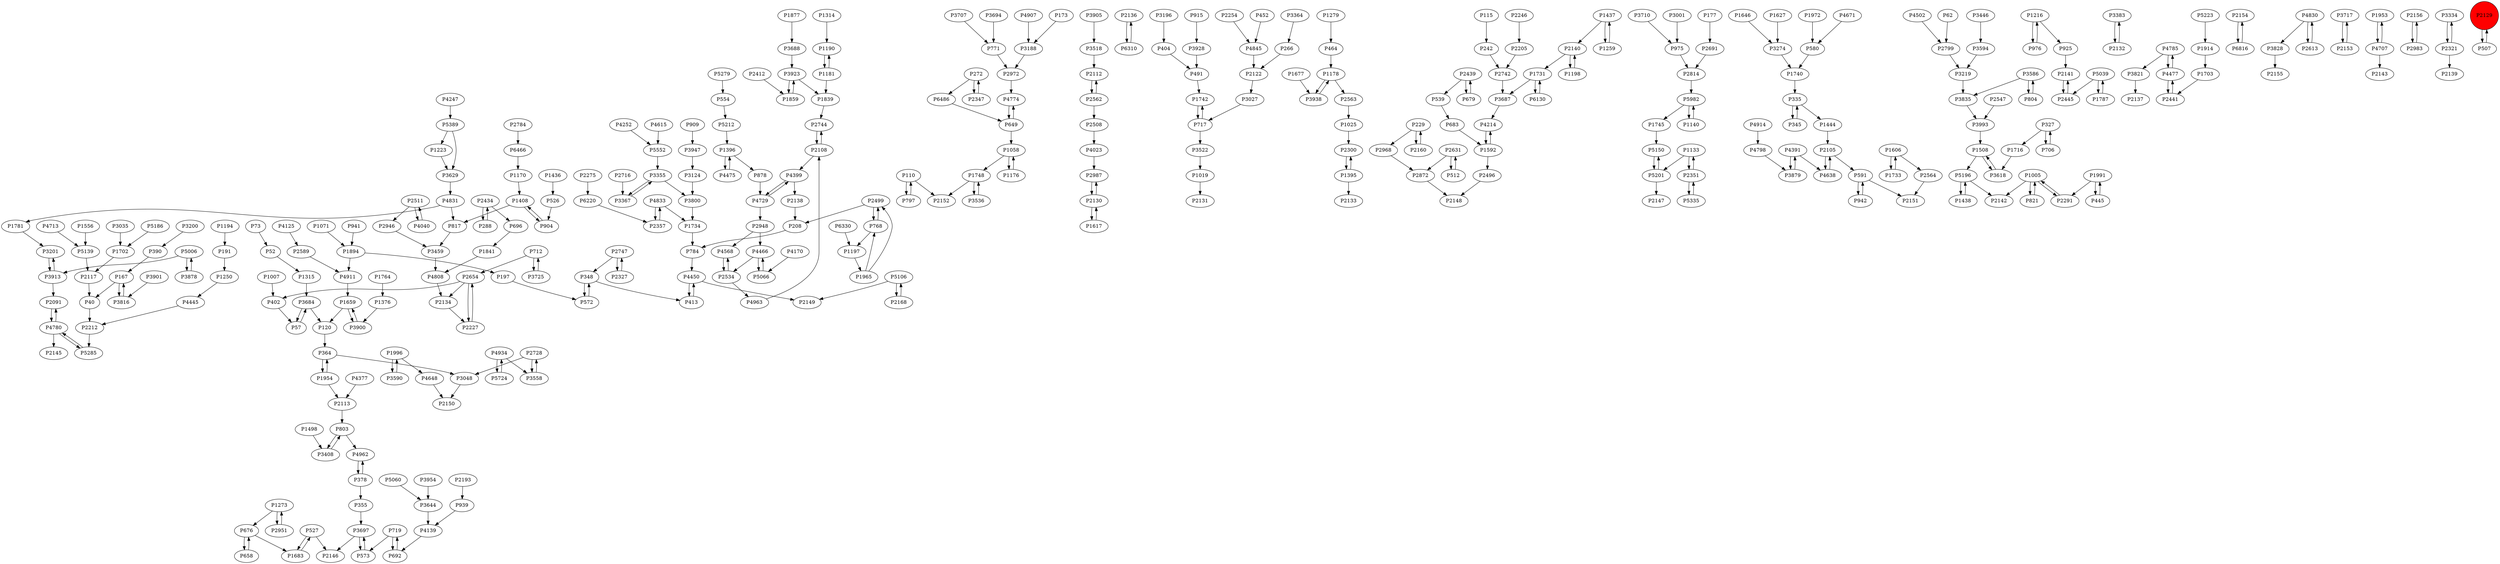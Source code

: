 digraph {
	P1190 -> P1181
	P2948 -> P4568
	P1781 -> P3201
	P1498 -> P3408
	P3878 -> P5006
	P4445 -> P2212
	P4615 -> P5552
	P2728 -> P3558
	P3188 -> P2972
	P3905 -> P3518
	P1315 -> P3684
	P527 -> P2146
	P5006 -> P3913
	P4962 -> P378
	P2136 -> P6310
	P3196 -> P404
	P2300 -> P1395
	P2108 -> P2744
	P355 -> P3697
	P1731 -> P3687
	P2212 -> P5285
	P3522 -> P1019
	P3707 -> P771
	P5150 -> P5201
	P580 -> P1740
	P2327 -> P2747
	P2946 -> P3459
	P404 -> P491
	P1646 -> P3274
	P1007 -> P402
	P4502 -> P2799
	P768 -> P1197
	P4399 -> P4729
	P2654 -> P2134
	P2141 -> P2445
	P1436 -> P526
	P2747 -> P2327
	P2654 -> P2227
	P1019 -> P2131
	P5982 -> P1745
	P4391 -> P4638
	P2534 -> P4963
	P1954 -> P364
	P2130 -> P2987
	P2134 -> P2227
	P4729 -> P4399
	P52 -> P1315
	P4377 -> P2113
	P2130 -> P1617
	P364 -> P1954
	P2108 -> P4399
	P6330 -> P1197
	P3913 -> P3201
	P1894 -> P197
	P335 -> P1444
	P5039 -> P1787
	P1216 -> P976
	P1731 -> P6130
	P5006 -> P3878
	P2227 -> P2654
	P2439 -> P539
	P3383 -> P2132
	P4785 -> P3821
	P975 -> P2814
	P4833 -> P1734
	P4780 -> P5285
	P821 -> P1005
	P1877 -> P3688
	P1914 -> P1703
	P712 -> P2654
	P229 -> P2968
	P1965 -> P768
	P4125 -> P2589
	P1437 -> P2140
	P696 -> P1841
	P5060 -> P3644
	P1841 -> P4808
	P676 -> P658
	P719 -> P573
	P2499 -> P768
	P4845 -> P2122
	P768 -> P2499
	P327 -> P1716
	P1606 -> P2564
	P3629 -> P4831
	P1005 -> P2142
	P378 -> P4962
	P2511 -> P4040
	P4214 -> P1592
	P62 -> P2799
	P3923 -> P1859
	P1734 -> P784
	P3027 -> P717
	P3947 -> P3124
	P915 -> P3928
	P4798 -> P3879
	P2968 -> P2872
	P208 -> P784
	P4648 -> P2150
	P390 -> P167
	P3594 -> P3219
	P5039 -> P2445
	P1058 -> P1748
	P784 -> P4450
	P242 -> P2742
	P1764 -> P1376
	P1005 -> P2291
	P2154 -> P6816
	P1005 -> P821
	P4830 -> P3828
	P4833 -> P2357
	P272 -> P6486
	P1396 -> P4475
	P2631 -> P512
	P2445 -> P2141
	P3684 -> P120
	P3717 -> P2153
	P4139 -> P692
	P904 -> P1408
	P3688 -> P3923
	P413 -> P4450
	P2153 -> P3717
	P1659 -> P3900
	P1748 -> P2152
	P3938 -> P1178
	P4638 -> P2105
	P4466 -> P5066
	P1223 -> P3629
	P573 -> P3697
	P1740 -> P335
	P803 -> P4962
	P327 -> P706
	P3800 -> P1734
	P1250 -> P4445
	P2122 -> P3027
	P649 -> P1058
	P4568 -> P2534
	P4477 -> P4785
	P3697 -> P573
	P1953 -> P4707
	P4831 -> P817
	P3124 -> P3800
	P4963 -> P2108
	P3355 -> P3367
	P4934 -> P3558
	P167 -> P40
	P5066 -> P4466
	P2412 -> P1859
	P2156 -> P2983
	P6220 -> P2357
	P3219 -> P3835
	P649 -> P4774
	P5552 -> P3355
	P1627 -> P3274
	P1025 -> P2300
	P771 -> P2972
	P1178 -> P3938
	P288 -> P2434
	P712 -> P3725
	P2140 -> P1198
	P4399 -> P2138
	P3274 -> P1740
	P5196 -> P1438
	P1617 -> P2130
	P1071 -> P1894
	P3536 -> P1748
	P1659 -> P120
	P229 -> P2160
	P1965 -> P2499
	P2113 -> P803
	P1745 -> P5150
	P452 -> P4845
	P797 -> P110
	P57 -> P3684
	P676 -> P1683
	P1216 -> P925
	P5389 -> P1223
	P1178 -> P2563
	P3586 -> P3835
	P4831 -> P1781
	P2168 -> P5106
	P2246 -> P2205
	P2747 -> P348
	P5724 -> P4934
	P4830 -> P2613
	P3334 -> P2321
	P2105 -> P591
	P3200 -> P390
	P4170 -> P5066
	P6486 -> P649
	P191 -> P1250
	P1133 -> P5201
	P4475 -> P1396
	P1396 -> P878
	P2589 -> P4911
	P2562 -> P2508
	P348 -> P572
	P3710 -> P975
	P1197 -> P1965
	P4477 -> P2441
	P512 -> P2631
	P3816 -> P167
	P5201 -> P2147
	P2631 -> P2872
	P942 -> P591
	P5201 -> P5150
	P572 -> P348
	P3954 -> P3644
	P1954 -> P2113
	P3048 -> P2150
	P335 -> P345
	P5223 -> P1914
	P3928 -> P491
	P1140 -> P5982
	P1395 -> P2133
	P3001 -> P975
	P4040 -> P2511
	P3408 -> P803
	P1058 -> P1176
	P3828 -> P2155
	P3367 -> P3355
	P1314 -> P1190
	P4934 -> P5724
	P3879 -> P4391
	P2351 -> P5335
	P3618 -> P1508
	P5335 -> P2351
	P4707 -> P1953
	P1742 -> P717
	P348 -> P413
	P658 -> P676
	P2511 -> P2946
	P1133 -> P2351
	P4774 -> P649
	P1508 -> P5196
	P1894 -> P4911
	P1437 -> P1259
	P2691 -> P2814
	P717 -> P3522
	P1733 -> P1606
	P197 -> P572
	P5982 -> P1140
	P2987 -> P2130
	P2434 -> P696
	P1748 -> P3536
	P1556 -> P5139
	P817 -> P3459
	P5212 -> P1396
	P110 -> P2152
	P6816 -> P2154
	P445 -> P1991
	P804 -> P3586
	P2613 -> P4830
	P1279 -> P464
	P4911 -> P1659
	P1787 -> P5039
	P1996 -> P4648
	P4247 -> P5389
	P706 -> P327
	P2291 -> P1005
	P2439 -> P679
	P1170 -> P1408
	P5106 -> P2149
	P2193 -> P939
	P3725 -> P712
	P2728 -> P3048
	P2254 -> P4845
	P6466 -> P1170
	P1996 -> P3590
	P554 -> P5212
	P1176 -> P1058
	P402 -> P57
	P2742 -> P3687
	P2534 -> P4568
	P2562 -> P2112
	P1677 -> P3938
	P683 -> P1592
	P1408 -> P904
	P2951 -> P1273
	P3586 -> P804
	P1703 -> P2441
	P2744 -> P2108
	P2799 -> P3219
	P1198 -> P2140
	P2496 -> P2148
	P526 -> P904
	P2351 -> P1133
	P3923 -> P1839
	P1181 -> P1190
	P5186 -> P1702
	P2117 -> P40
	P2205 -> P2742
	P4450 -> P413
	P3201 -> P3913
	P3558 -> P2728
	P1716 -> P3618
	P3459 -> P4808
	P4707 -> P2143
	P3821 -> P2137
	P4780 -> P2091
	P878 -> P4729
	P3687 -> P4214
	P527 -> P1683
	P1395 -> P2300
	P3835 -> P3993
	P2547 -> P3993
	P2948 -> P4466
	P939 -> P4139
	P692 -> P719
	P3035 -> P1702
	P1592 -> P2496
	P1194 -> P191
	P5285 -> P4780
	P1592 -> P4214
	P5279 -> P554
	P167 -> P3816
	P2132 -> P3383
	P3694 -> P771
	P2441 -> P4477
	P2091 -> P4780
	P464 -> P1178
	P2138 -> P208
	P2983 -> P2156
	P4391 -> P3879
	P1408 -> P817
	P2972 -> P4774
	P2499 -> P208
	P3364 -> P266
	P2814 -> P5982
	P591 -> P942
	P3518 -> P2112
	P2716 -> P3367
	P3901 -> P3816
	P3644 -> P4139
	P5106 -> P2168
	P4808 -> P2134
	P40 -> P2212
	P539 -> P683
	P491 -> P1742
	P4907 -> P3188
	P5196 -> P2142
	P3913 -> P2091
	P4466 -> P2534
	P5389 -> P3629
	P1438 -> P5196
	P4450 -> P2149
	P1972 -> P580
	P4023 -> P2987
	P110 -> P797
	P5139 -> P2117
	P3590 -> P1996
	P6130 -> P1731
	P909 -> P3947
	P2112 -> P2562
	P3900 -> P1659
	P1859 -> P3923
	P173 -> P3188
	P73 -> P52
	P2564 -> P2151
	P2784 -> P6466
	P4671 -> P580
	P803 -> P3408
	P1991 -> P445
	P2105 -> P4638
	P1683 -> P527
	P2321 -> P3334
	P120 -> P364
	P272 -> P2347
	P3355 -> P3800
	P1273 -> P2951
	P364 -> P3048
	P1606 -> P1733
	P266 -> P2122
	P345 -> P335
	P2347 -> P272
	P2275 -> P6220
	P2129 -> P507
	P1839 -> P2744
	P1991 -> P2291
	P3684 -> P57
	P3446 -> P3594
	P1702 -> P2117
	P719 -> P692
	P976 -> P1216
	P2434 -> P288
	P115 -> P242
	P925 -> P2141
	P1273 -> P676
	P2654 -> P402
	P4713 -> P5139
	P4785 -> P4477
	P6310 -> P2136
	P591 -> P2151
	P1181 -> P1839
	P507 -> P2129
	P177 -> P2691
	P2563 -> P1025
	P4780 -> P2145
	P2140 -> P1731
	P679 -> P2439
	P4729 -> P2948
	P2160 -> P229
	P1259 -> P1437
	P1444 -> P2105
	P1508 -> P3618
	P3993 -> P1508
	P3697 -> P2146
	P717 -> P1742
	P1376 -> P3900
	P2872 -> P2148
	P378 -> P355
	P941 -> P1894
	P2508 -> P4023
	P4252 -> P5552
	P2357 -> P4833
	P4914 -> P4798
	P2321 -> P2139
	P2129 [shape=circle]
	P2129 [style=filled]
	P2129 [fillcolor=red]
}